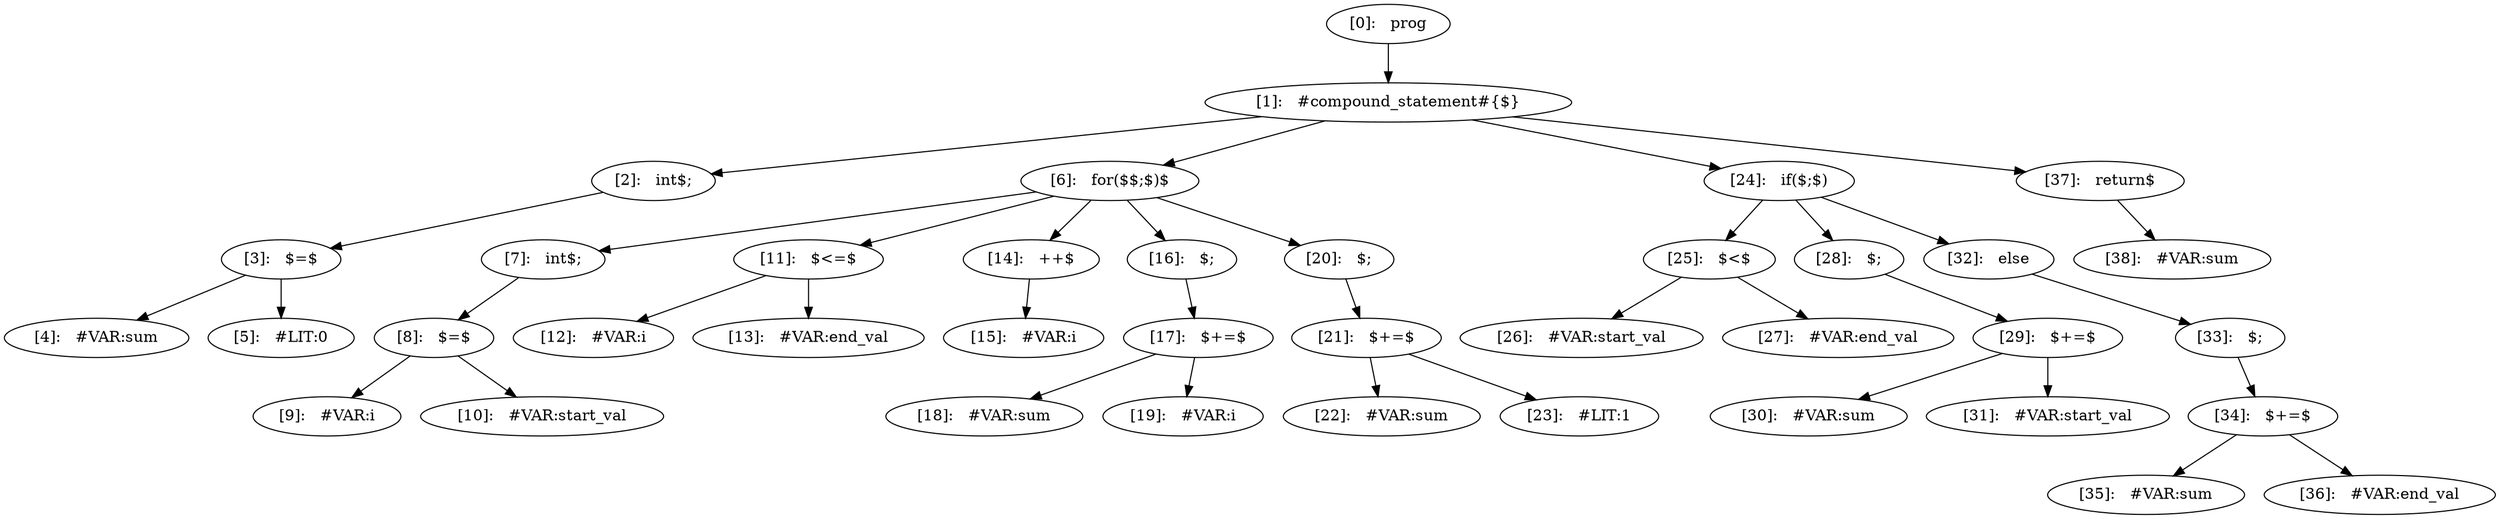 digraph cass {
  node [shape=ellipse];
  n0 [label="[0]:   prog"];
  n1 [label="[1]:   #compound_statement#{$}"];
  n0 -> n1;
  n2 [label="[2]:   int$;"];
  n1 -> n2;
  n3 [label="[3]:   $=$"];
  n2 -> n3;
  n4 [label="[4]:   #VAR:sum"];
  n3 -> n4;
  n5 [label="[5]:   #LIT:0"];
  n3 -> n5;
  n6 [label="[6]:   for($$;$)$"];
  n1 -> n6;
  n7 [label="[7]:   int$;"];
  n6 -> n7;
  n8 [label="[8]:   $=$"];
  n7 -> n8;
  n9 [label="[9]:   #VAR:i"];
  n8 -> n9;
  n10 [label="[10]:   #VAR:start_val"];
  n8 -> n10;
  n11 [label="[11]:   $<=$"];
  n6 -> n11;
  n12 [label="[12]:   #VAR:i"];
  n11 -> n12;
  n13 [label="[13]:   #VAR:end_val"];
  n11 -> n13;
  n14 [label="[14]:   ++$"];
  n6 -> n14;
  n15 [label="[15]:   #VAR:i"];
  n14 -> n15;
  n16 [label="[16]:   $;"];
  n6 -> n16;
  n17 [label="[17]:   $+=$"];
  n16 -> n17;
  n18 [label="[18]:   #VAR:sum"];
  n17 -> n18;
  n19 [label="[19]:   #VAR:i"];
  n17 -> n19;
  n20 [label="[20]:   $;"];
  n6 -> n20;
  n21 [label="[21]:   $+=$"];
  n20 -> n21;
  n22 [label="[22]:   #VAR:sum"];
  n21 -> n22;
  n23 [label="[23]:   #LIT:1"];
  n21 -> n23;
  n24 [label="[24]:   if($;$)"];
  n1 -> n24;
  n25 [label="[25]:   $<$"];
  n24 -> n25;
  n26 [label="[26]:   #VAR:start_val"];
  n25 -> n26;
  n27 [label="[27]:   #VAR:end_val"];
  n25 -> n27;
  n28 [label="[28]:   $;"];
  n24 -> n28;
  n29 [label="[29]:   $+=$"];
  n28 -> n29;
  n30 [label="[30]:   #VAR:sum"];
  n29 -> n30;
  n31 [label="[31]:   #VAR:start_val"];
  n29 -> n31;
  n32 [label="[32]:   else"];
  n24 -> n32;
  n33 [label="[33]:   $;"];
  n32 -> n33;
  n34 [label="[34]:   $+=$"];
  n33 -> n34;
  n35 [label="[35]:   #VAR:sum"];
  n34 -> n35;
  n36 [label="[36]:   #VAR:end_val"];
  n34 -> n36;
  n37 [label="[37]:   return$"];
  n1 -> n37;
  n38 [label="[38]:   #VAR:sum"];
  n37 -> n38;
}